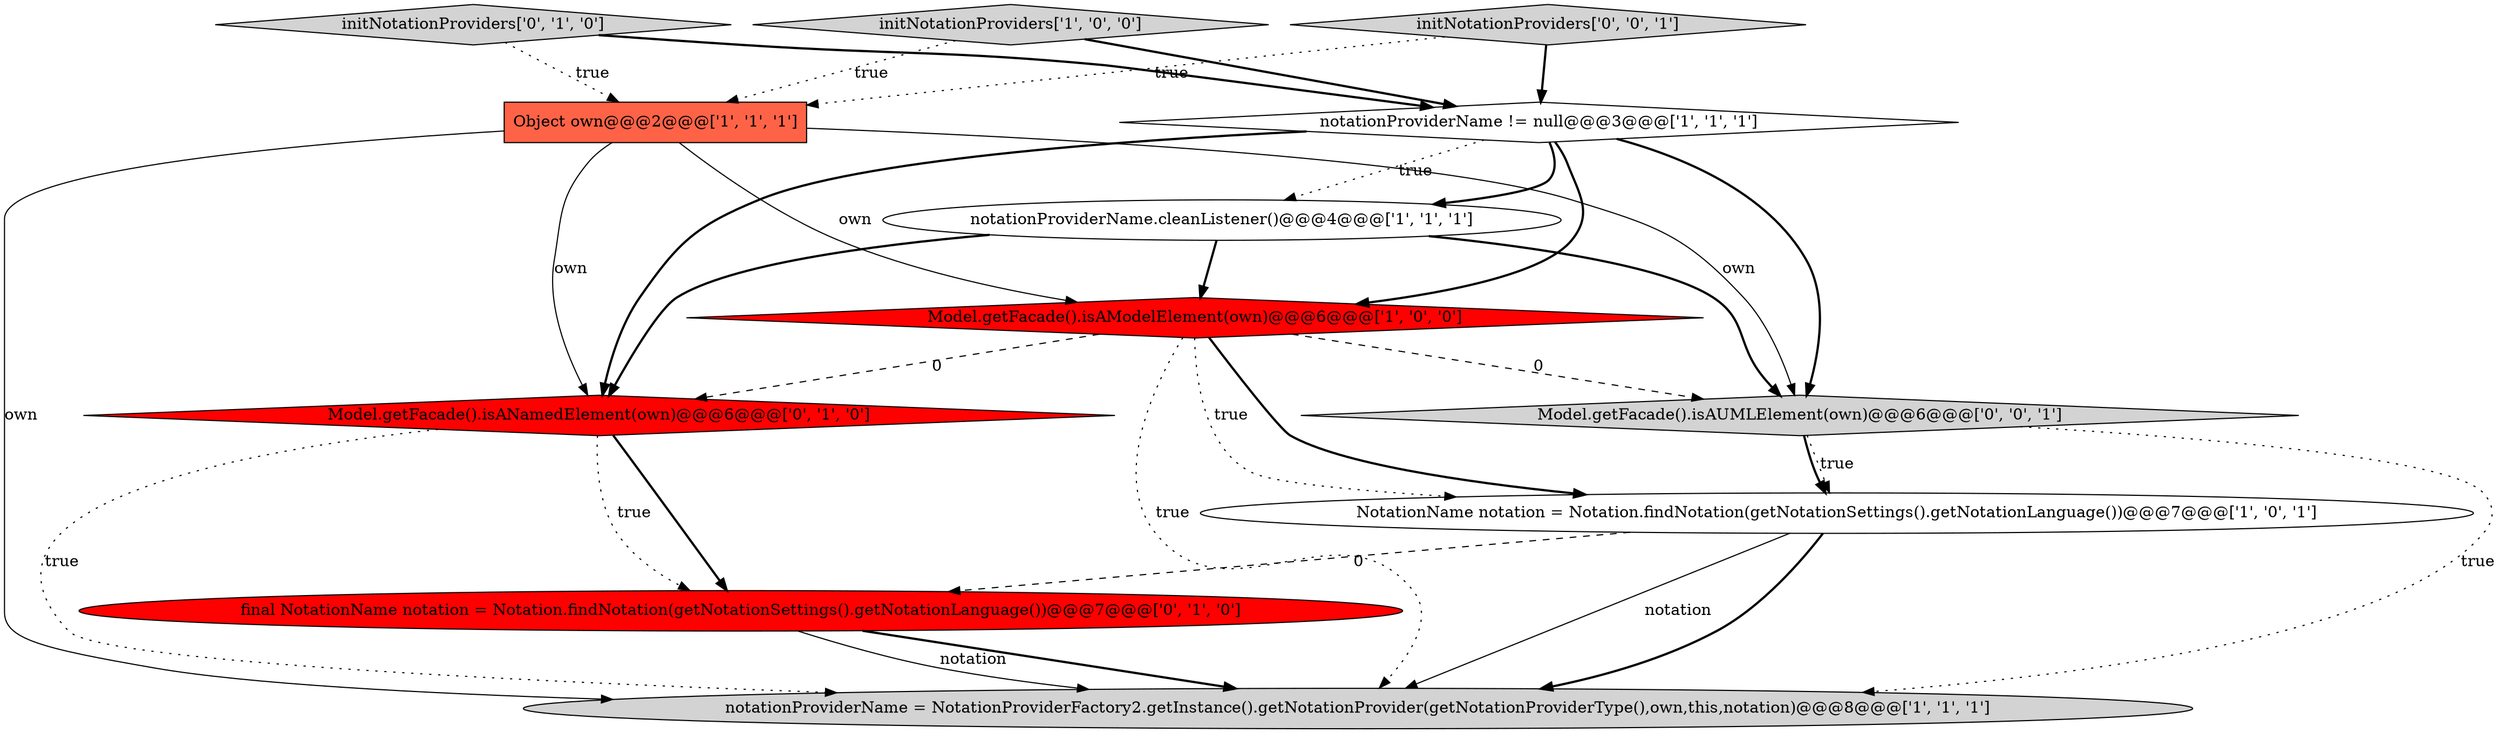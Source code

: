 digraph {
2 [style = filled, label = "Object own@@@2@@@['1', '1', '1']", fillcolor = tomato, shape = box image = "AAA0AAABBB1BBB"];
8 [style = filled, label = "initNotationProviders['0', '1', '0']", fillcolor = lightgray, shape = diamond image = "AAA0AAABBB2BBB"];
7 [style = filled, label = "final NotationName notation = Notation.findNotation(getNotationSettings().getNotationLanguage())@@@7@@@['0', '1', '0']", fillcolor = red, shape = ellipse image = "AAA1AAABBB2BBB"];
10 [style = filled, label = "initNotationProviders['0', '0', '1']", fillcolor = lightgray, shape = diamond image = "AAA0AAABBB3BBB"];
11 [style = filled, label = "Model.getFacade().isAUMLElement(own)@@@6@@@['0', '0', '1']", fillcolor = lightgray, shape = diamond image = "AAA0AAABBB3BBB"];
4 [style = filled, label = "notationProviderName != null@@@3@@@['1', '1', '1']", fillcolor = white, shape = diamond image = "AAA0AAABBB1BBB"];
5 [style = filled, label = "initNotationProviders['1', '0', '0']", fillcolor = lightgray, shape = diamond image = "AAA0AAABBB1BBB"];
9 [style = filled, label = "Model.getFacade().isANamedElement(own)@@@6@@@['0', '1', '0']", fillcolor = red, shape = diamond image = "AAA1AAABBB2BBB"];
0 [style = filled, label = "notationProviderName = NotationProviderFactory2.getInstance().getNotationProvider(getNotationProviderType(),own,this,notation)@@@8@@@['1', '1', '1']", fillcolor = lightgray, shape = ellipse image = "AAA0AAABBB1BBB"];
6 [style = filled, label = "Model.getFacade().isAModelElement(own)@@@6@@@['1', '0', '0']", fillcolor = red, shape = diamond image = "AAA1AAABBB1BBB"];
1 [style = filled, label = "NotationName notation = Notation.findNotation(getNotationSettings().getNotationLanguage())@@@7@@@['1', '0', '1']", fillcolor = white, shape = ellipse image = "AAA0AAABBB1BBB"];
3 [style = filled, label = "notationProviderName.cleanListener()@@@4@@@['1', '1', '1']", fillcolor = white, shape = ellipse image = "AAA0AAABBB1BBB"];
4->9 [style = bold, label=""];
4->3 [style = bold, label=""];
9->0 [style = dotted, label="true"];
2->6 [style = solid, label="own"];
1->0 [style = solid, label="notation"];
4->6 [style = bold, label=""];
11->1 [style = bold, label=""];
8->2 [style = dotted, label="true"];
11->1 [style = dotted, label="true"];
6->9 [style = dashed, label="0"];
6->11 [style = dashed, label="0"];
6->1 [style = dotted, label="true"];
3->11 [style = bold, label=""];
3->6 [style = bold, label=""];
7->0 [style = bold, label=""];
2->11 [style = solid, label="own"];
1->0 [style = bold, label=""];
9->7 [style = bold, label=""];
2->0 [style = solid, label="own"];
3->9 [style = bold, label=""];
6->1 [style = bold, label=""];
2->9 [style = solid, label="own"];
4->3 [style = dotted, label="true"];
10->2 [style = dotted, label="true"];
11->0 [style = dotted, label="true"];
5->4 [style = bold, label=""];
10->4 [style = bold, label=""];
6->0 [style = dotted, label="true"];
8->4 [style = bold, label=""];
7->0 [style = solid, label="notation"];
9->7 [style = dotted, label="true"];
4->11 [style = bold, label=""];
1->7 [style = dashed, label="0"];
5->2 [style = dotted, label="true"];
}
